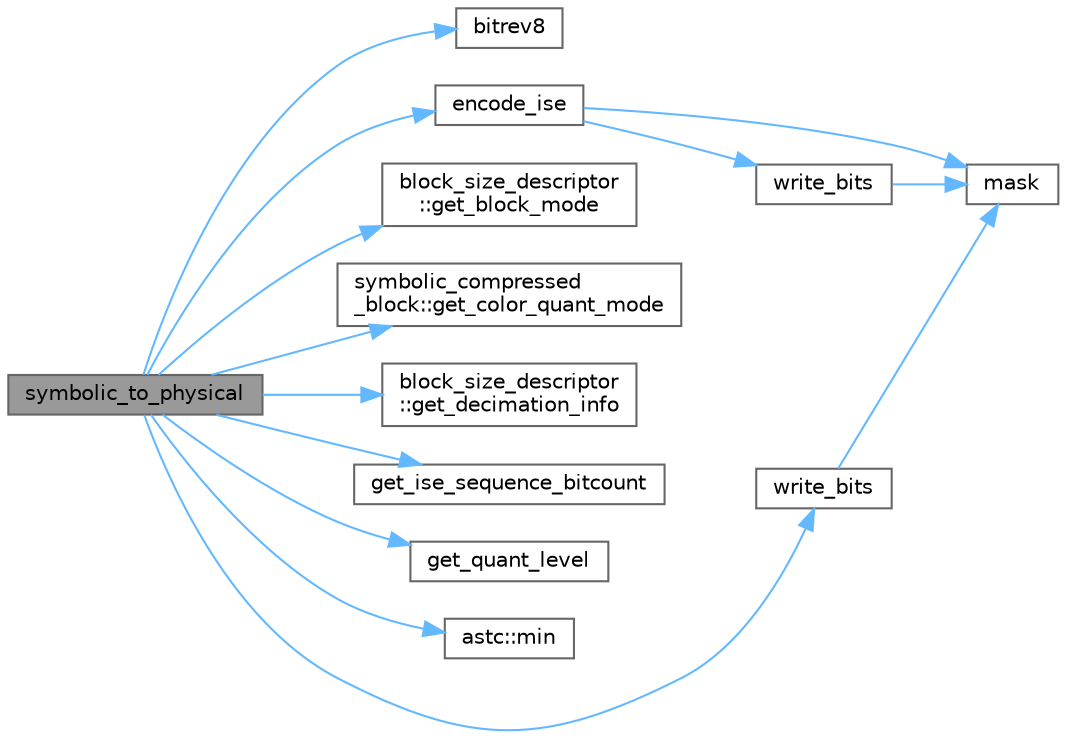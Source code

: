 digraph "symbolic_to_physical"
{
 // LATEX_PDF_SIZE
  bgcolor="transparent";
  edge [fontname=Helvetica,fontsize=10,labelfontname=Helvetica,labelfontsize=10];
  node [fontname=Helvetica,fontsize=10,shape=box,height=0.2,width=0.4];
  rankdir="LR";
  Node1 [id="Node000001",label="symbolic_to_physical",height=0.2,width=0.4,color="gray40", fillcolor="grey60", style="filled", fontcolor="black",tooltip="Convert a symbolic representation into a binary physical encoding."];
  Node1 -> Node2 [id="edge1_Node000001_Node000002",color="steelblue1",style="solid",tooltip=" "];
  Node2 [id="Node000002",label="bitrev8",height=0.2,width=0.4,color="grey40", fillcolor="white", style="filled",URL="$astcenc__symbolic__physical_8cpp.html#ac8ea7de26c1e90f79a9e315407ab04ff",tooltip="Functions for converting between symbolic and physical encodings."];
  Node1 -> Node3 [id="edge2_Node000001_Node000003",color="steelblue1",style="solid",tooltip=" "];
  Node3 [id="Node000003",label="encode_ise",height=0.2,width=0.4,color="grey40", fillcolor="white", style="filled",URL="$astcenc__integer__sequence_8cpp.html#a1e3b68510a3fa2766d2decf242132f2f",tooltip="Encode a packed string using BISE."];
  Node3 -> Node4 [id="edge3_Node000003_Node000004",color="steelblue1",style="solid",tooltip=" "];
  Node4 [id="Node000004",label="mask",height=0.2,width=0.4,color="grey40", fillcolor="white", style="filled",URL="$astcenc__vecmathlib__avx2__8_8h.html#ad922a3ed6098767968916265154b6f82",tooltip="Return a 8-bit mask code indicating mask status."];
  Node3 -> Node5 [id="edge4_Node000003_Node000005",color="steelblue1",style="solid",tooltip=" "];
  Node5 [id="Node000005",label="write_bits",height=0.2,width=0.4,color="grey40", fillcolor="white", style="filled",URL="$astcenc__integer__sequence_8cpp.html#a52b08548f8002494f05802fc24d36489",tooltip="Write up to 8 bits at an arbitrary bit offset."];
  Node5 -> Node4 [id="edge5_Node000005_Node000004",color="steelblue1",style="solid",tooltip=" "];
  Node1 -> Node6 [id="edge6_Node000001_Node000006",color="steelblue1",style="solid",tooltip=" "];
  Node6 [id="Node000006",label="block_size_descriptor\l::get_block_mode",height=0.2,width=0.4,color="grey40", fillcolor="white", style="filled",URL="$structblock__size__descriptor.html#a13608eb55e48c96b6243f4830278ebf3",tooltip="Get the block mode structure for index block_mode."];
  Node1 -> Node7 [id="edge7_Node000001_Node000007",color="steelblue1",style="solid",tooltip=" "];
  Node7 [id="Node000007",label="symbolic_compressed\l_block::get_color_quant_mode",height=0.2,width=0.4,color="grey40", fillcolor="white", style="filled",URL="$structsymbolic__compressed__block.html#af290ce908b76242bc89e3eae4d948454",tooltip="Get the weight quantization used by this block mode."];
  Node1 -> Node8 [id="edge8_Node000001_Node000008",color="steelblue1",style="solid",tooltip=" "];
  Node8 [id="Node000008",label="block_size_descriptor\l::get_decimation_info",height=0.2,width=0.4,color="grey40", fillcolor="white", style="filled",URL="$structblock__size__descriptor.html#a688445f2f90b13188372d812baf8e02d",tooltip="Get the decimation info structure for index decimation_mode."];
  Node1 -> Node9 [id="edge9_Node000001_Node000009",color="steelblue1",style="solid",tooltip=" "];
  Node9 [id="Node000009",label="get_ise_sequence_bitcount",height=0.2,width=0.4,color="grey40", fillcolor="white", style="filled",URL="$astcenc__integer__sequence_8cpp.html#af46c9322b401332698e9cb93c968fe19",tooltip="Return the number of bits needed to encode an ISE sequence."];
  Node1 -> Node10 [id="edge10_Node000001_Node000010",color="steelblue1",style="solid",tooltip=" "];
  Node10 [id="Node000010",label="get_quant_level",height=0.2,width=0.4,color="grey40", fillcolor="white", style="filled",URL="$astcenc__internal_8h.html#aec456deb917676d5506d91947c6d5726",tooltip="The number of levels use by an ASTC quantization method."];
  Node1 -> Node11 [id="edge11_Node000001_Node000011",color="steelblue1",style="solid",tooltip=" "];
  Node11 [id="Node000011",label="astc::min",height=0.2,width=0.4,color="grey40", fillcolor="white", style="filled",URL="$namespaceastc.html#af78c0d31374aa9923633a3a2abf8d738",tooltip="Return the minimum of two values."];
  Node1 -> Node12 [id="edge12_Node000001_Node000012",color="steelblue1",style="solid",tooltip=" "];
  Node12 [id="Node000012",label="write_bits",height=0.2,width=0.4,color="grey40", fillcolor="white", style="filled",URL="$astcenc__symbolic__physical_8cpp.html#ae8ca963a290faa03da1eed39553521ec",tooltip="Write up to 8 bits at an arbitrary bit offset."];
  Node12 -> Node4 [id="edge13_Node000012_Node000004",color="steelblue1",style="solid",tooltip=" "];
}
